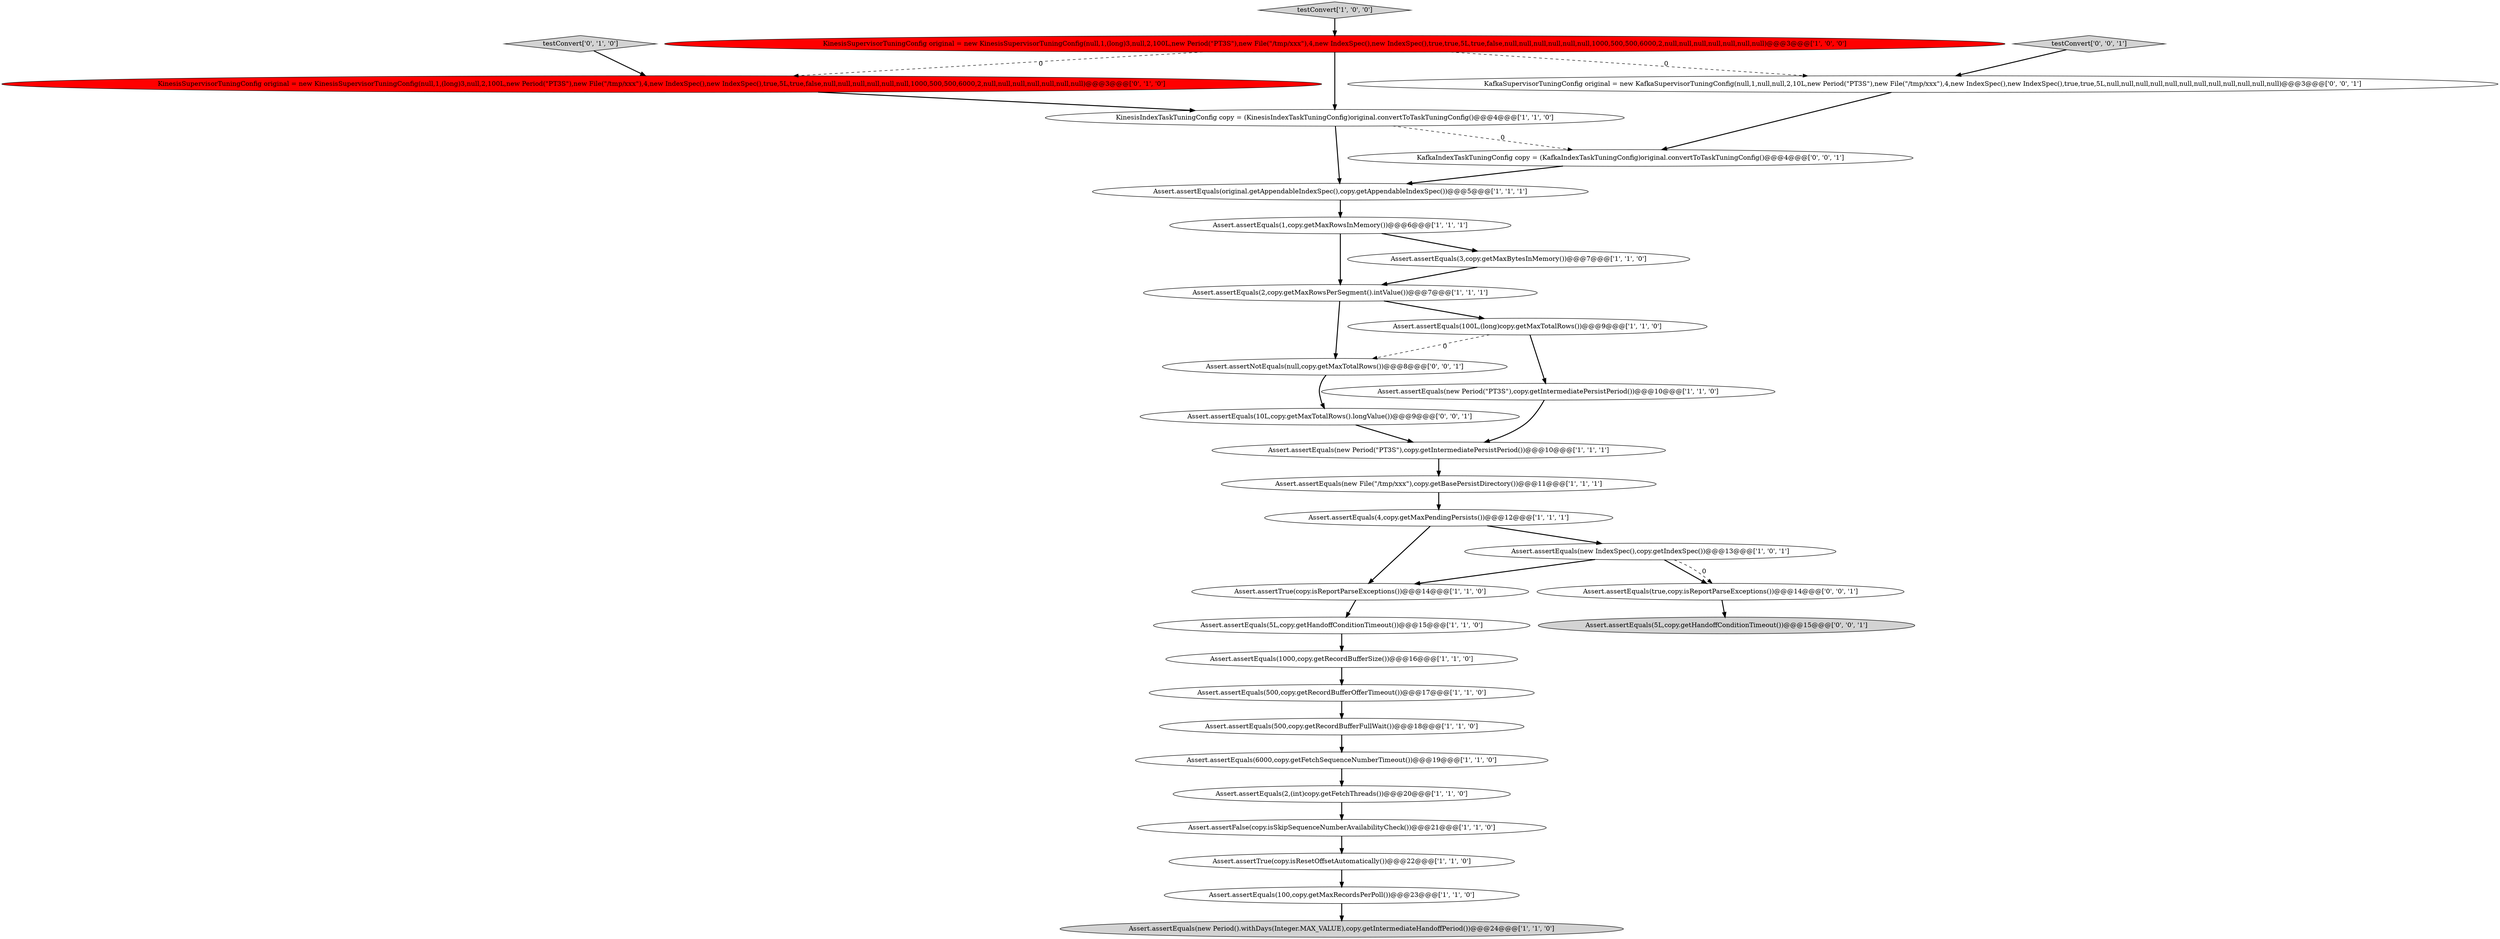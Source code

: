 digraph {
32 [style = filled, label = "Assert.assertNotEquals(null,copy.getMaxTotalRows())@@@8@@@['0', '0', '1']", fillcolor = white, shape = ellipse image = "AAA0AAABBB3BBB"];
8 [style = filled, label = "Assert.assertEquals(1,copy.getMaxRowsInMemory())@@@6@@@['1', '1', '1']", fillcolor = white, shape = ellipse image = "AAA0AAABBB1BBB"];
0 [style = filled, label = "Assert.assertEquals(2,copy.getMaxRowsPerSegment().intValue())@@@7@@@['1', '1', '1']", fillcolor = white, shape = ellipse image = "AAA0AAABBB1BBB"];
13 [style = filled, label = "Assert.assertEquals(new File(\"/tmp/xxx\"),copy.getBasePersistDirectory())@@@11@@@['1', '1', '1']", fillcolor = white, shape = ellipse image = "AAA0AAABBB1BBB"];
3 [style = filled, label = "KinesisIndexTaskTuningConfig copy = (KinesisIndexTaskTuningConfig)original.convertToTaskTuningConfig()@@@4@@@['1', '1', '0']", fillcolor = white, shape = ellipse image = "AAA0AAABBB1BBB"];
28 [style = filled, label = "KafkaIndexTaskTuningConfig copy = (KafkaIndexTaskTuningConfig)original.convertToTaskTuningConfig()@@@4@@@['0', '0', '1']", fillcolor = white, shape = ellipse image = "AAA0AAABBB3BBB"];
30 [style = filled, label = "Assert.assertEquals(5L,copy.getHandoffConditionTimeout())@@@15@@@['0', '0', '1']", fillcolor = lightgray, shape = ellipse image = "AAA0AAABBB3BBB"];
4 [style = filled, label = "Assert.assertEquals(2,(int)copy.getFetchThreads())@@@20@@@['1', '1', '0']", fillcolor = white, shape = ellipse image = "AAA0AAABBB1BBB"];
6 [style = filled, label = "Assert.assertEquals(new Period(\"PT3S\"),copy.getIntermediatePersistPeriod())@@@10@@@['1', '1', '1']", fillcolor = white, shape = ellipse image = "AAA0AAABBB1BBB"];
20 [style = filled, label = "Assert.assertTrue(copy.isResetOffsetAutomatically())@@@22@@@['1', '1', '0']", fillcolor = white, shape = ellipse image = "AAA0AAABBB1BBB"];
25 [style = filled, label = "KinesisSupervisorTuningConfig original = new KinesisSupervisorTuningConfig(null,1,(long)3,null,2,100L,new Period(\"PT3S\"),new File(\"/tmp/xxx\"),4,new IndexSpec(),new IndexSpec(),true,5L,true,false,null,null,null,null,null,null,1000,500,500,6000,2,null,null,null,null,null,null,null)@@@3@@@['0', '1', '0']", fillcolor = red, shape = ellipse image = "AAA1AAABBB2BBB"];
5 [style = filled, label = "Assert.assertEquals(4,copy.getMaxPendingPersists())@@@12@@@['1', '1', '1']", fillcolor = white, shape = ellipse image = "AAA0AAABBB1BBB"];
12 [style = filled, label = "Assert.assertEquals(new Period(\"PT3S\"),copy.getIntermediatePersistPeriod())@@@10@@@['1', '1', '0']", fillcolor = white, shape = ellipse image = "AAA0AAABBB1BBB"];
11 [style = filled, label = "testConvert['1', '0', '0']", fillcolor = lightgray, shape = diamond image = "AAA0AAABBB1BBB"];
23 [style = filled, label = "KinesisSupervisorTuningConfig original = new KinesisSupervisorTuningConfig(null,1,(long)3,null,2,100L,new Period(\"PT3S\"),new File(\"/tmp/xxx\"),4,new IndexSpec(),new IndexSpec(),true,true,5L,true,false,null,null,null,null,null,null,1000,500,500,6000,2,null,null,null,null,null,null,null)@@@3@@@['1', '0', '0']", fillcolor = red, shape = ellipse image = "AAA1AAABBB1BBB"];
29 [style = filled, label = "Assert.assertEquals(true,copy.isReportParseExceptions())@@@14@@@['0', '0', '1']", fillcolor = white, shape = ellipse image = "AAA0AAABBB3BBB"];
2 [style = filled, label = "Assert.assertEquals(1000,copy.getRecordBufferSize())@@@16@@@['1', '1', '0']", fillcolor = white, shape = ellipse image = "AAA0AAABBB1BBB"];
1 [style = filled, label = "Assert.assertFalse(copy.isSkipSequenceNumberAvailabilityCheck())@@@21@@@['1', '1', '0']", fillcolor = white, shape = ellipse image = "AAA0AAABBB1BBB"];
22 [style = filled, label = "Assert.assertTrue(copy.isReportParseExceptions())@@@14@@@['1', '1', '0']", fillcolor = white, shape = ellipse image = "AAA0AAABBB1BBB"];
9 [style = filled, label = "Assert.assertEquals(6000,copy.getFetchSequenceNumberTimeout())@@@19@@@['1', '1', '0']", fillcolor = white, shape = ellipse image = "AAA0AAABBB1BBB"];
19 [style = filled, label = "Assert.assertEquals(500,copy.getRecordBufferFullWait())@@@18@@@['1', '1', '0']", fillcolor = white, shape = ellipse image = "AAA0AAABBB1BBB"];
14 [style = filled, label = "Assert.assertEquals(new IndexSpec(),copy.getIndexSpec())@@@13@@@['1', '0', '1']", fillcolor = white, shape = ellipse image = "AAA0AAABBB1BBB"];
10 [style = filled, label = "Assert.assertEquals(3,copy.getMaxBytesInMemory())@@@7@@@['1', '1', '0']", fillcolor = white, shape = ellipse image = "AAA0AAABBB1BBB"];
31 [style = filled, label = "testConvert['0', '0', '1']", fillcolor = lightgray, shape = diamond image = "AAA0AAABBB3BBB"];
7 [style = filled, label = "Assert.assertEquals(5L,copy.getHandoffConditionTimeout())@@@15@@@['1', '1', '0']", fillcolor = white, shape = ellipse image = "AAA0AAABBB1BBB"];
16 [style = filled, label = "Assert.assertEquals(original.getAppendableIndexSpec(),copy.getAppendableIndexSpec())@@@5@@@['1', '1', '1']", fillcolor = white, shape = ellipse image = "AAA0AAABBB1BBB"];
15 [style = filled, label = "Assert.assertEquals(500,copy.getRecordBufferOfferTimeout())@@@17@@@['1', '1', '0']", fillcolor = white, shape = ellipse image = "AAA0AAABBB1BBB"];
27 [style = filled, label = "KafkaSupervisorTuningConfig original = new KafkaSupervisorTuningConfig(null,1,null,null,2,10L,new Period(\"PT3S\"),new File(\"/tmp/xxx\"),4,new IndexSpec(),new IndexSpec(),true,true,5L,null,null,null,null,null,null,null,null,null,null,null,null)@@@3@@@['0', '0', '1']", fillcolor = white, shape = ellipse image = "AAA0AAABBB3BBB"];
24 [style = filled, label = "testConvert['0', '1', '0']", fillcolor = lightgray, shape = diamond image = "AAA0AAABBB2BBB"];
26 [style = filled, label = "Assert.assertEquals(10L,copy.getMaxTotalRows().longValue())@@@9@@@['0', '0', '1']", fillcolor = white, shape = ellipse image = "AAA0AAABBB3BBB"];
21 [style = filled, label = "Assert.assertEquals(100,copy.getMaxRecordsPerPoll())@@@23@@@['1', '1', '0']", fillcolor = white, shape = ellipse image = "AAA0AAABBB1BBB"];
17 [style = filled, label = "Assert.assertEquals(new Period().withDays(Integer.MAX_VALUE),copy.getIntermediateHandoffPeriod())@@@24@@@['1', '1', '0']", fillcolor = lightgray, shape = ellipse image = "AAA0AAABBB1BBB"];
18 [style = filled, label = "Assert.assertEquals(100L,(long)copy.getMaxTotalRows())@@@9@@@['1', '1', '0']", fillcolor = white, shape = ellipse image = "AAA0AAABBB1BBB"];
8->10 [style = bold, label=""];
3->28 [style = dashed, label="0"];
16->8 [style = bold, label=""];
29->30 [style = bold, label=""];
23->27 [style = dashed, label="0"];
23->25 [style = dashed, label="0"];
9->4 [style = bold, label=""];
27->28 [style = bold, label=""];
25->3 [style = bold, label=""];
14->22 [style = bold, label=""];
18->12 [style = bold, label=""];
1->20 [style = bold, label=""];
23->3 [style = bold, label=""];
5->14 [style = bold, label=""];
3->16 [style = bold, label=""];
15->19 [style = bold, label=""];
26->6 [style = bold, label=""];
12->6 [style = bold, label=""];
28->16 [style = bold, label=""];
32->26 [style = bold, label=""];
22->7 [style = bold, label=""];
20->21 [style = bold, label=""];
8->0 [style = bold, label=""];
31->27 [style = bold, label=""];
19->9 [style = bold, label=""];
7->2 [style = bold, label=""];
24->25 [style = bold, label=""];
6->13 [style = bold, label=""];
10->0 [style = bold, label=""];
2->15 [style = bold, label=""];
14->29 [style = bold, label=""];
13->5 [style = bold, label=""];
0->18 [style = bold, label=""];
4->1 [style = bold, label=""];
0->32 [style = bold, label=""];
14->29 [style = dashed, label="0"];
5->22 [style = bold, label=""];
11->23 [style = bold, label=""];
21->17 [style = bold, label=""];
18->32 [style = dashed, label="0"];
}
